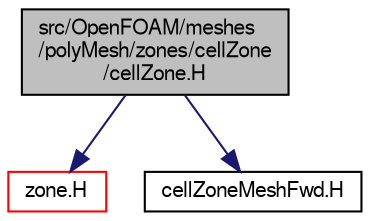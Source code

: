 digraph "src/OpenFOAM/meshes/polyMesh/zones/cellZone/cellZone.H"
{
  bgcolor="transparent";
  edge [fontname="FreeSans",fontsize="10",labelfontname="FreeSans",labelfontsize="10"];
  node [fontname="FreeSans",fontsize="10",shape=record];
  Node0 [label="src/OpenFOAM/meshes\l/polyMesh/zones/cellZone\l/cellZone.H",height=0.2,width=0.4,color="black", fillcolor="grey75", style="filled", fontcolor="black"];
  Node0 -> Node1 [color="midnightblue",fontsize="10",style="solid",fontname="FreeSans"];
  Node1 [label="zone.H",height=0.2,width=0.4,color="red",URL="$a11816.html"];
  Node0 -> Node98 [color="midnightblue",fontsize="10",style="solid",fontname="FreeSans"];
  Node98 [label="cellZoneMeshFwd.H",height=0.2,width=0.4,color="black",URL="$a11822.html"];
}
